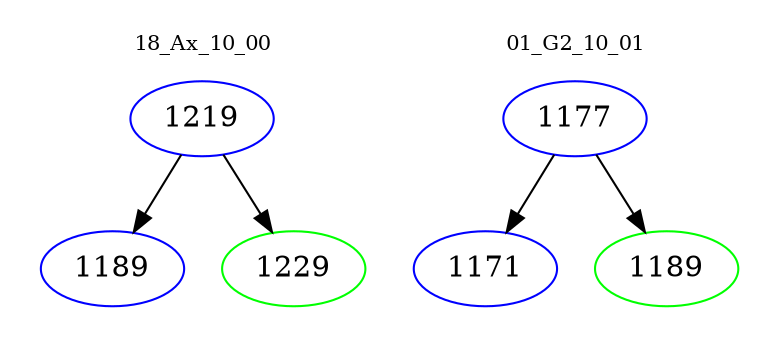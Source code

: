 digraph{
subgraph cluster_0 {
color = white
label = "18_Ax_10_00";
fontsize=10;
T0_1219 [label="1219", color="blue"]
T0_1219 -> T0_1189 [color="black"]
T0_1189 [label="1189", color="blue"]
T0_1219 -> T0_1229 [color="black"]
T0_1229 [label="1229", color="green"]
}
subgraph cluster_1 {
color = white
label = "01_G2_10_01";
fontsize=10;
T1_1177 [label="1177", color="blue"]
T1_1177 -> T1_1171 [color="black"]
T1_1171 [label="1171", color="blue"]
T1_1177 -> T1_1189 [color="black"]
T1_1189 [label="1189", color="green"]
}
}
